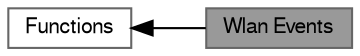 digraph "Wlan Events"
{
 // LATEX_PDF_SIZE
  bgcolor="transparent";
  edge [fontname=FreeSans,fontsize=10,labelfontname=FreeSans,labelfontsize=10];
  node [fontname=FreeSans,fontsize=10,shape=box,height=0.2,width=0.4];
  rankdir=LR;
  Node2 [label="Functions",height=0.2,width=0.4,color="grey40", fillcolor="white", style="filled",URL="$group___w_l_a_n_a_p_i.html",tooltip="Here are listed all the functions that implement the Wlan APIs."];
  Node1 [label="Wlan Events",height=0.2,width=0.4,color="gray40", fillcolor="grey60", style="filled", fontcolor="black",tooltip="Here are listed all the functions that implement the Wlan Events APIs."];
  Node2->Node1 [shape=plaintext, dir="back", style="solid"];
}
